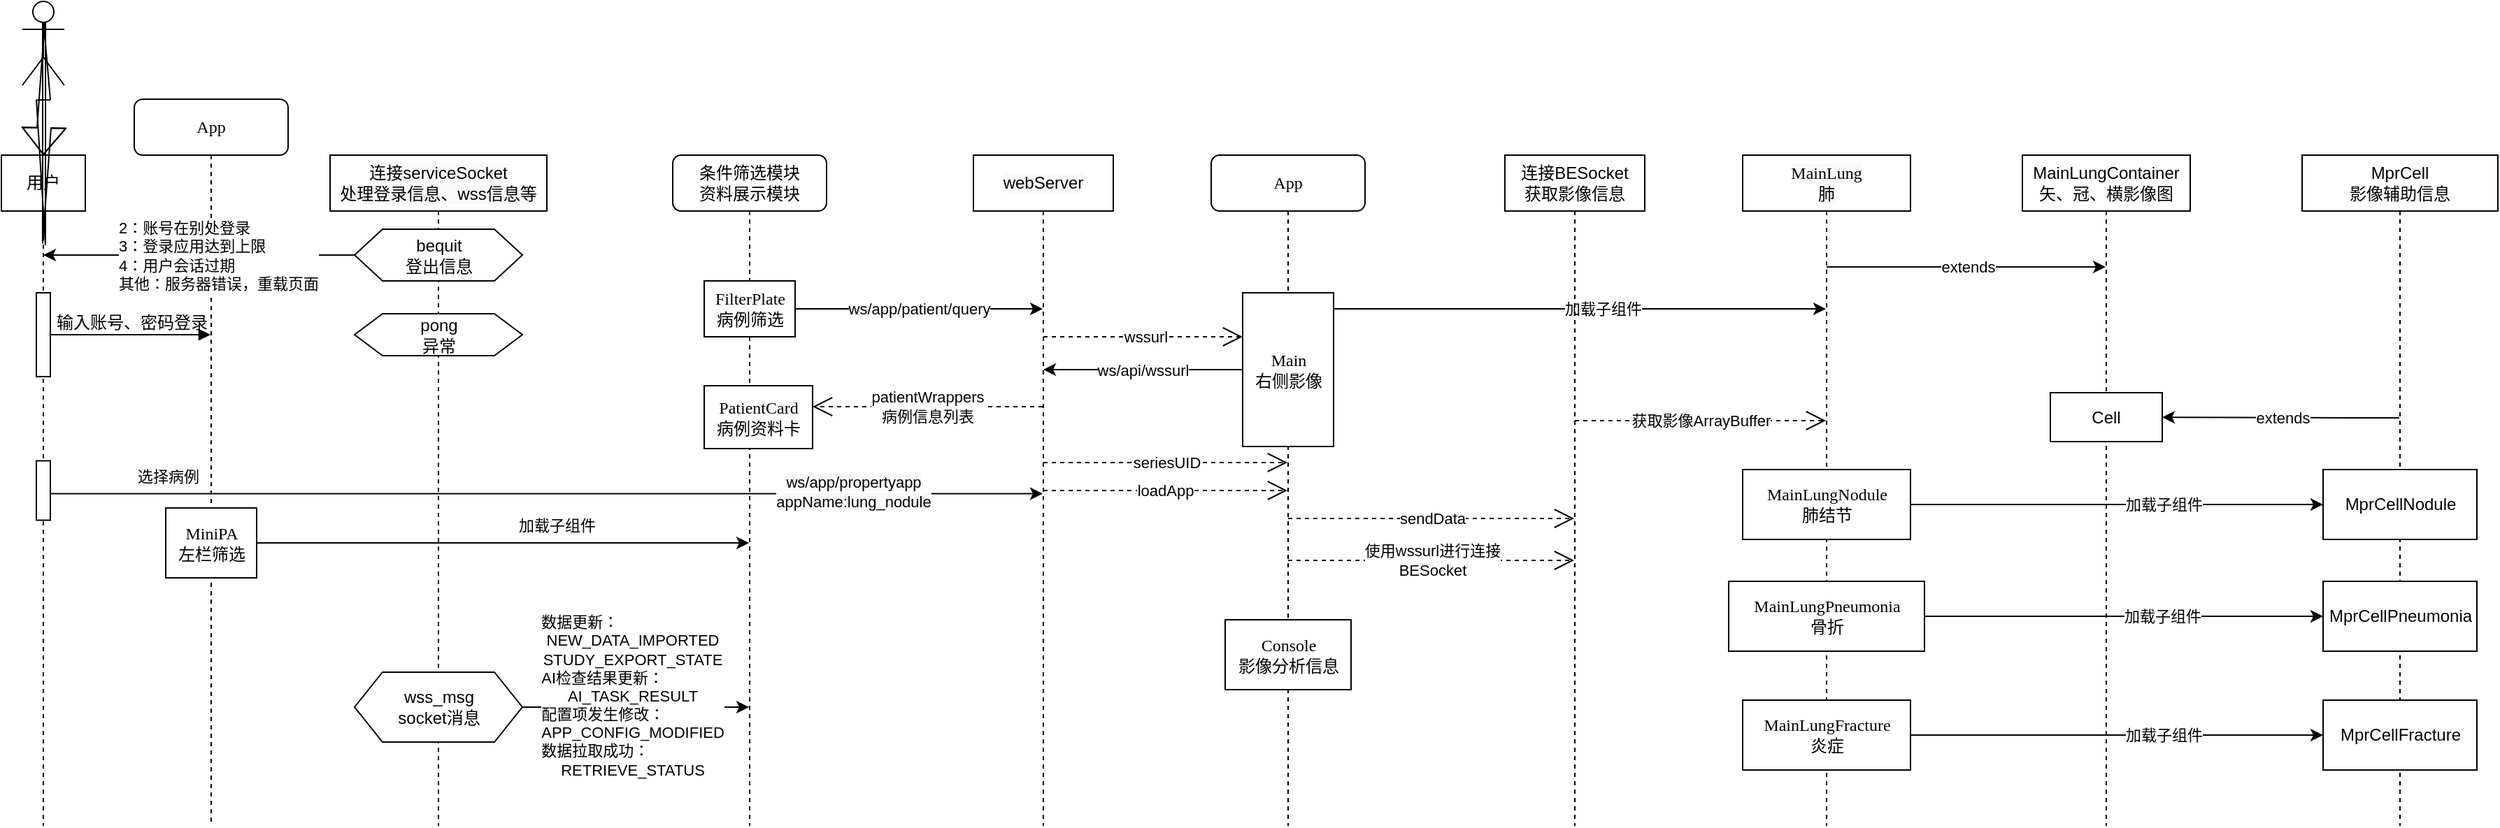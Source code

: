 <mxfile version="14.9.0" type="github">
  <diagram name="Page-1" id="13e1069c-82ec-6db2-03f1-153e76fe0fe0">
    <mxGraphModel dx="962" dy="495" grid="1" gridSize="10" guides="1" tooltips="1" connect="1" arrows="1" fold="1" page="1" pageScale="1" pageWidth="1100" pageHeight="850" background="none" math="0" shadow="0">
      <root>
        <mxCell id="0" />
        <mxCell id="1" parent="0" />
        <mxCell id="7baba1c4bc27f4b0-2" value="条件筛选模块&lt;br&gt;资料展示模块" style="shape=umlLifeline;perimeter=lifelinePerimeter;whiteSpace=wrap;html=1;container=1;collapsible=0;recursiveResize=0;outlineConnect=0;rounded=1;shadow=0;comic=0;labelBackgroundColor=none;strokeWidth=1;fontFamily=Verdana;fontSize=12;align=center;" parent="1" vertex="1">
          <mxGeometry x="495" y="120" width="110" height="480" as="geometry" />
        </mxCell>
        <mxCell id="7baba1c4bc27f4b0-10" value="FilterPlate&lt;br&gt;病例筛选" style="html=1;points=[];perimeter=orthogonalPerimeter;rounded=0;shadow=0;comic=0;labelBackgroundColor=none;strokeWidth=1;fontFamily=Verdana;fontSize=12;align=center;" parent="7baba1c4bc27f4b0-2" vertex="1">
          <mxGeometry x="22.5" y="90" width="65" height="40" as="geometry" />
        </mxCell>
        <mxCell id="CF_FWANQ5Wj2ceeT_asj-14" value="PatientCard&lt;br&gt;病例资料卡" style="html=1;points=[];perimeter=orthogonalPerimeter;rounded=0;shadow=0;comic=0;labelBackgroundColor=none;strokeWidth=1;fontFamily=Verdana;fontSize=12;align=center;" parent="7baba1c4bc27f4b0-2" vertex="1">
          <mxGeometry x="22.5" y="165" width="77.5" height="45" as="geometry" />
        </mxCell>
        <mxCell id="7baba1c4bc27f4b0-8" value="App" style="shape=umlLifeline;perimeter=lifelinePerimeter;whiteSpace=wrap;html=1;container=1;collapsible=0;recursiveResize=0;outlineConnect=0;rounded=1;shadow=0;comic=0;labelBackgroundColor=none;strokeWidth=1;fontFamily=Verdana;fontSize=12;align=center;" parent="1" vertex="1">
          <mxGeometry x="110" y="80" width="110" height="520" as="geometry" />
        </mxCell>
        <mxCell id="7baba1c4bc27f4b0-9" value="MiniPA&lt;br&gt;左栏筛选" style="html=1;points=[];perimeter=orthogonalPerimeter;rounded=0;shadow=0;comic=0;labelBackgroundColor=none;strokeWidth=1;fontFamily=Verdana;fontSize=12;align=center;" parent="7baba1c4bc27f4b0-8" vertex="1">
          <mxGeometry x="22.5" y="292.5" width="65" height="50" as="geometry" />
        </mxCell>
        <mxCell id="CF_FWANQ5Wj2ceeT_asj-6" value="&lt;span style=&quot;font-family: &amp;#34;helvetica&amp;#34;&quot;&gt;输入账号、密码登录&lt;/span&gt;" style="html=1;verticalAlign=bottom;endArrow=block;labelBackgroundColor=none;fontFamily=Verdana;fontSize=12;edgeStyle=elbowEdgeStyle;elbow=vertical;" parent="1" target="7baba1c4bc27f4b0-8" edge="1" source="CF_FWANQ5Wj2ceeT_asj-2">
          <mxGeometry relative="1" as="geometry">
            <mxPoint x="40" y="240" as="sourcePoint" />
            <mxPoint x="120" y="250" as="targetPoint" />
          </mxGeometry>
        </mxCell>
        <mxCell id="CF_FWANQ5Wj2ceeT_asj-12" value="" style="endArrow=classic;html=1;" parent="1" source="7baba1c4bc27f4b0-9" target="7baba1c4bc27f4b0-2" edge="1">
          <mxGeometry width="50" height="50" relative="1" as="geometry">
            <mxPoint x="310" y="230" as="sourcePoint" />
            <mxPoint x="360" y="180" as="targetPoint" />
          </mxGeometry>
        </mxCell>
        <mxCell id="CF_FWANQ5Wj2ceeT_asj-13" value="加载子组件" style="edgeLabel;html=1;align=center;verticalAlign=middle;resizable=0;points=[];" parent="CF_FWANQ5Wj2ceeT_asj-12" vertex="1" connectable="0">
          <mxGeometry x="0.298" y="-3" relative="1" as="geometry">
            <mxPoint x="-14" y="-16" as="offset" />
          </mxGeometry>
        </mxCell>
        <mxCell id="CF_FWANQ5Wj2ceeT_asj-16" value="ws/app/patient/query" style="endArrow=classic;html=1;startArrow=none;" parent="1" source="7baba1c4bc27f4b0-10" target="GgmhdhTbTPwPxOHPuyEN-118" edge="1">
          <mxGeometry width="50" height="50" relative="1" as="geometry">
            <mxPoint x="613.99" y="167.353" as="sourcePoint" />
            <mxPoint x="770" y="220" as="targetPoint" />
          </mxGeometry>
        </mxCell>
        <mxCell id="GgmhdhTbTPwPxOHPuyEN-7" value="App" style="shape=umlLifeline;perimeter=lifelinePerimeter;whiteSpace=wrap;html=1;container=1;collapsible=0;recursiveResize=0;outlineConnect=0;rounded=1;shadow=0;comic=0;labelBackgroundColor=none;strokeWidth=1;fontFamily=Verdana;fontSize=12;align=center;" vertex="1" parent="1">
          <mxGeometry x="880" y="120" width="110" height="480" as="geometry" />
        </mxCell>
        <mxCell id="GgmhdhTbTPwPxOHPuyEN-8" value="Console&lt;br&gt;影像分析信息" style="html=1;points=[];perimeter=orthogonalPerimeter;rounded=0;shadow=0;comic=0;labelBackgroundColor=none;strokeWidth=1;fontFamily=Verdana;fontSize=12;align=center;" vertex="1" parent="GgmhdhTbTPwPxOHPuyEN-7">
          <mxGeometry x="10" y="332.5" width="90" height="50" as="geometry" />
        </mxCell>
        <mxCell id="GgmhdhTbTPwPxOHPuyEN-9" value="Main&lt;br&gt;右侧影像" style="html=1;points=[];perimeter=orthogonalPerimeter;rounded=0;shadow=0;comic=0;labelBackgroundColor=none;strokeWidth=1;fontFamily=Verdana;fontSize=12;align=center;" vertex="1" parent="GgmhdhTbTPwPxOHPuyEN-7">
          <mxGeometry x="22.5" y="98.5" width="65" height="110" as="geometry" />
        </mxCell>
        <mxCell id="GgmhdhTbTPwPxOHPuyEN-19" value="loadApp" style="endArrow=open;endSize=12;dashed=1;html=1;" edge="1" parent="1" source="GgmhdhTbTPwPxOHPuyEN-118" target="GgmhdhTbTPwPxOHPuyEN-7">
          <mxGeometry x="-0.003" width="160" relative="1" as="geometry">
            <mxPoint x="774" y="390" as="sourcePoint" />
            <mxPoint x="923.99" y="210" as="targetPoint" />
            <mxPoint as="offset" />
          </mxGeometry>
        </mxCell>
        <mxCell id="GgmhdhTbTPwPxOHPuyEN-24" value="wssurl" style="endArrow=open;endSize=12;dashed=1;html=1;" edge="1" parent="1" source="GgmhdhTbTPwPxOHPuyEN-118" target="GgmhdhTbTPwPxOHPuyEN-9">
          <mxGeometry x="0.02" width="160" relative="1" as="geometry">
            <mxPoint x="773.99" y="290" as="sourcePoint" />
            <mxPoint x="833.99" y="240" as="targetPoint" />
            <Array as="points">
              <mxPoint x="870" y="250" />
            </Array>
            <mxPoint as="offset" />
          </mxGeometry>
        </mxCell>
        <mxCell id="GgmhdhTbTPwPxOHPuyEN-27" value="使用wssurl进行连接&lt;br&gt;BESocket" style="endArrow=open;endSize=12;dashed=1;html=1;" edge="1" parent="1" source="GgmhdhTbTPwPxOHPuyEN-7" target="GgmhdhTbTPwPxOHPuyEN-117">
          <mxGeometry width="160" relative="1" as="geometry">
            <mxPoint x="943.99" y="250" as="sourcePoint" />
            <mxPoint x="1113.99" y="280" as="targetPoint" />
            <Array as="points">
              <mxPoint x="1090" y="410" />
            </Array>
          </mxGeometry>
        </mxCell>
        <mxCell id="GgmhdhTbTPwPxOHPuyEN-30" value="" style="endArrow=classic;html=1;" edge="1" parent="1" source="GgmhdhTbTPwPxOHPuyEN-9" target="GgmhdhTbTPwPxOHPuyEN-116">
          <mxGeometry width="50" height="50" relative="1" as="geometry">
            <mxPoint x="964.49" y="250" as="sourcePoint" />
            <mxPoint x="1333" y="250" as="targetPoint" />
            <Array as="points">
              <mxPoint x="1240" y="230" />
            </Array>
          </mxGeometry>
        </mxCell>
        <mxCell id="GgmhdhTbTPwPxOHPuyEN-31" value="加载子组件" style="edgeLabel;html=1;align=center;verticalAlign=middle;resizable=0;points=[];" vertex="1" connectable="0" parent="GgmhdhTbTPwPxOHPuyEN-30">
          <mxGeometry x="-0.143" y="-1" relative="1" as="geometry">
            <mxPoint x="41" y="-1" as="offset" />
          </mxGeometry>
        </mxCell>
        <mxCell id="GgmhdhTbTPwPxOHPuyEN-51" value="" style="endArrow=none;dashed=1;html=1;startArrow=none;" edge="1" parent="1">
          <mxGeometry width="50" height="50" relative="1" as="geometry">
            <mxPoint x="1335" y="145" as="sourcePoint" />
            <mxPoint x="1335" y="130" as="targetPoint" />
          </mxGeometry>
        </mxCell>
        <mxCell id="GgmhdhTbTPwPxOHPuyEN-58" value="extends" style="endArrow=classic;html=1;" edge="1" parent="1" source="GgmhdhTbTPwPxOHPuyEN-116" target="GgmhdhTbTPwPxOHPuyEN-115">
          <mxGeometry x="0.005" width="50" height="50" relative="1" as="geometry">
            <mxPoint x="1334" y="200" as="sourcePoint" />
            <mxPoint x="1494" y="200" as="targetPoint" />
            <Array as="points">
              <mxPoint x="1450" y="200" />
            </Array>
            <mxPoint x="1" as="offset" />
          </mxGeometry>
        </mxCell>
        <mxCell id="GgmhdhTbTPwPxOHPuyEN-61" value="获取影像ArrayBuffer" style="endArrow=open;endSize=12;dashed=1;html=1;" edge="1" parent="1" source="GgmhdhTbTPwPxOHPuyEN-117" target="GgmhdhTbTPwPxOHPuyEN-116">
          <mxGeometry width="160" relative="1" as="geometry">
            <mxPoint x="1120" y="310" as="sourcePoint" />
            <mxPoint x="1334" y="310" as="targetPoint" />
            <Array as="points">
              <mxPoint x="1140" y="310" />
            </Array>
          </mxGeometry>
        </mxCell>
        <mxCell id="GgmhdhTbTPwPxOHPuyEN-68" value="patientWrappers&lt;br&gt;病例信息列表" style="endArrow=open;endSize=12;dashed=1;html=1;" edge="1" parent="1" source="GgmhdhTbTPwPxOHPuyEN-118" target="CF_FWANQ5Wj2ceeT_asj-14">
          <mxGeometry width="160" relative="1" as="geometry">
            <mxPoint x="770" y="308" as="sourcePoint" />
            <mxPoint x="723.99" y="380" as="targetPoint" />
            <Array as="points">
              <mxPoint x="740" y="300" />
            </Array>
          </mxGeometry>
        </mxCell>
        <mxCell id="GgmhdhTbTPwPxOHPuyEN-70" value="选择病例" style="endArrow=classic;html=1;exitX=0.9;exitY=0.553;exitDx=0;exitDy=0;exitPerimeter=0;" edge="1" parent="1" source="GgmhdhTbTPwPxOHPuyEN-73" target="GgmhdhTbTPwPxOHPuyEN-118">
          <mxGeometry x="-0.761" y="12" width="50" height="50" relative="1" as="geometry">
            <mxPoint x="30" y="358.53" as="sourcePoint" />
            <mxPoint x="770" y="362" as="targetPoint" />
            <mxPoint as="offset" />
          </mxGeometry>
        </mxCell>
        <mxCell id="GgmhdhTbTPwPxOHPuyEN-84" value="Text" style="edgeLabel;html=1;align=center;verticalAlign=middle;resizable=0;points=[];" vertex="1" connectable="0" parent="GgmhdhTbTPwPxOHPuyEN-70">
          <mxGeometry x="0.592" y="-1" relative="1" as="geometry">
            <mxPoint as="offset" />
          </mxGeometry>
        </mxCell>
        <mxCell id="GgmhdhTbTPwPxOHPuyEN-85" value="&lt;span style=&quot;background-color: rgb(248 , 249 , 250)&quot;&gt;ws/app/propertyapp&lt;/span&gt;&lt;br&gt;&lt;span style=&quot;background-color: rgb(248 , 249 , 250)&quot;&gt;appName:lung_nodule&lt;/span&gt;" style="edgeLabel;html=1;align=center;verticalAlign=middle;resizable=0;points=[];" vertex="1" connectable="0" parent="GgmhdhTbTPwPxOHPuyEN-70">
          <mxGeometry x="0.595" y="-3" relative="1" as="geometry">
            <mxPoint x="8" y="-5" as="offset" />
          </mxGeometry>
        </mxCell>
        <mxCell id="GgmhdhTbTPwPxOHPuyEN-75" value="seriesUID" style="endArrow=open;endSize=12;dashed=1;html=1;" edge="1" parent="1" source="GgmhdhTbTPwPxOHPuyEN-118" target="GgmhdhTbTPwPxOHPuyEN-7">
          <mxGeometry width="160" relative="1" as="geometry">
            <mxPoint x="759.5" y="342" as="sourcePoint" />
            <mxPoint x="934.5" y="342" as="targetPoint" />
            <Array as="points">
              <mxPoint x="810" y="340" />
            </Array>
          </mxGeometry>
        </mxCell>
        <mxCell id="GgmhdhTbTPwPxOHPuyEN-76" value="&lt;span style=&quot;color: rgb(0 , 0 , 0) ; font-family: &amp;#34;helvetica&amp;#34; ; font-size: 11px ; font-style: normal ; font-weight: 400 ; letter-spacing: normal ; text-align: center ; text-indent: 0px ; text-transform: none ; word-spacing: 0px ; background-color: rgb(255 , 255 , 255) ; display: inline ; float: none&quot;&gt;ws/api/wssurl&lt;/span&gt;" style="endArrow=classic;html=1;" edge="1" parent="1" source="GgmhdhTbTPwPxOHPuyEN-9" target="GgmhdhTbTPwPxOHPuyEN-118">
          <mxGeometry width="50" height="50" relative="1" as="geometry">
            <mxPoint x="773.99" y="310" as="sourcePoint" />
            <mxPoint x="773.99" y="320" as="targetPoint" />
            <Array as="points" />
          </mxGeometry>
        </mxCell>
        <mxCell id="GgmhdhTbTPwPxOHPuyEN-91" value="" style="endArrow=classic;html=1;" edge="1" parent="1" source="GgmhdhTbTPwPxOHPuyEN-88" target="GgmhdhTbTPwPxOHPuyEN-121">
          <mxGeometry width="50" height="50" relative="1" as="geometry">
            <mxPoint x="240" y="196" as="sourcePoint" />
            <mxPoint x="30" y="186" as="targetPoint" />
          </mxGeometry>
        </mxCell>
        <mxCell id="GgmhdhTbTPwPxOHPuyEN-92" value="&lt;div style=&quot;text-align: left&quot;&gt;2：账号在别处登录&lt;/div&gt;&lt;div style=&quot;text-align: left&quot;&gt;3：登录应用达到上限&lt;/div&gt;&lt;div style=&quot;text-align: left&quot;&gt;4：用户会话过期&lt;/div&gt;&lt;div style=&quot;text-align: left&quot;&gt;其他：服务器错误，重载页面&lt;/div&gt;" style="edgeLabel;html=1;align=center;verticalAlign=middle;resizable=0;points=[];" vertex="1" connectable="0" parent="GgmhdhTbTPwPxOHPuyEN-91">
          <mxGeometry x="-0.283" relative="1" as="geometry">
            <mxPoint x="-18" as="offset" />
          </mxGeometry>
        </mxCell>
        <mxCell id="GgmhdhTbTPwPxOHPuyEN-93" value="" style="endArrow=classic;html=1;" edge="1" parent="1" source="GgmhdhTbTPwPxOHPuyEN-90" target="7baba1c4bc27f4b0-2">
          <mxGeometry width="50" height="50" relative="1" as="geometry">
            <mxPoint x="390" y="410" as="sourcePoint" />
            <mxPoint x="440" y="360" as="targetPoint" />
          </mxGeometry>
        </mxCell>
        <mxCell id="GgmhdhTbTPwPxOHPuyEN-94" value="&lt;div style=&quot;text-align: left&quot;&gt;数据更新：&lt;/div&gt;NEW_DATA_IMPORTED&lt;br&gt;&lt;span style=&quot;font-size: 11px&quot;&gt;STUDY_EXPORT_STATE&lt;br&gt;&lt;div style=&quot;text-align: left&quot;&gt;AI检查结果更新：&lt;/div&gt;&lt;/span&gt;AI_TASK_RESULT&lt;br&gt;&lt;div style=&quot;text-align: left&quot;&gt;配置项发生修改：&lt;/div&gt;&lt;div&gt;&lt;span style=&quot;font-size: 11px&quot;&gt;APP_CONFIG_MODIFIED&lt;/span&gt;&lt;br&gt;&lt;/div&gt;&lt;div style=&quot;text-align: left&quot;&gt;&lt;span style=&quot;font-size: 11px&quot;&gt;数据拉取成功：&lt;/span&gt;&lt;/div&gt;&lt;div&gt;&lt;span style=&quot;font-size: 11px&quot;&gt;RETRIEVE_STATUS&lt;/span&gt;&lt;br&gt;&lt;/div&gt;" style="edgeLabel;html=1;align=center;verticalAlign=middle;resizable=0;points=[];" vertex="1" connectable="0" parent="GgmhdhTbTPwPxOHPuyEN-93">
          <mxGeometry x="-0.211" y="1" relative="1" as="geometry">
            <mxPoint x="14" y="-7" as="offset" />
          </mxGeometry>
        </mxCell>
        <mxCell id="GgmhdhTbTPwPxOHPuyEN-110" value="" style="endArrow=classic;html=1;" edge="1" parent="1" source="GgmhdhTbTPwPxOHPuyEN-46" target="GgmhdhTbTPwPxOHPuyEN-126">
          <mxGeometry width="50" height="50" relative="1" as="geometry">
            <mxPoint x="1335" y="270" as="sourcePoint" />
            <mxPoint x="1650" y="370" as="targetPoint" />
          </mxGeometry>
        </mxCell>
        <mxCell id="GgmhdhTbTPwPxOHPuyEN-111" value="加载子组件" style="edgeLabel;html=1;align=center;verticalAlign=middle;resizable=0;points=[];" vertex="1" connectable="0" parent="GgmhdhTbTPwPxOHPuyEN-110">
          <mxGeometry x="-0.143" y="-1" relative="1" as="geometry">
            <mxPoint x="54" y="-1" as="offset" />
          </mxGeometry>
        </mxCell>
        <mxCell id="GgmhdhTbTPwPxOHPuyEN-114" value="MprCell&lt;br&gt;影像辅助信息" style="shape=umlLifeline;perimeter=lifelinePerimeter;whiteSpace=wrap;html=1;container=1;collapsible=0;recursiveResize=0;outlineConnect=0;" vertex="1" parent="1">
          <mxGeometry x="1660" y="120" width="140" height="480" as="geometry" />
        </mxCell>
        <mxCell id="GgmhdhTbTPwPxOHPuyEN-126" value="MprCellNodule" style="html=1;" vertex="1" parent="GgmhdhTbTPwPxOHPuyEN-114">
          <mxGeometry x="15" y="225" width="110" height="50" as="geometry" />
        </mxCell>
        <mxCell id="GgmhdhTbTPwPxOHPuyEN-115" value="&lt;span style=&quot;font-family: &amp;#34;helvetica&amp;#34;&quot;&gt;MainLungContainer&lt;br&gt;&lt;/span&gt;矢、冠、横影像图" style="shape=umlLifeline;perimeter=lifelinePerimeter;whiteSpace=wrap;html=1;container=1;collapsible=0;recursiveResize=0;outlineConnect=0;" vertex="1" parent="1">
          <mxGeometry x="1460" y="120" width="120" height="480" as="geometry" />
        </mxCell>
        <mxCell id="GgmhdhTbTPwPxOHPuyEN-60" value="Cell" style="rounded=0;whiteSpace=wrap;html=1;" vertex="1" parent="GgmhdhTbTPwPxOHPuyEN-115">
          <mxGeometry x="20" y="170" width="80" height="35" as="geometry" />
        </mxCell>
        <mxCell id="GgmhdhTbTPwPxOHPuyEN-116" value="&#xa;&#xa;&lt;span style=&quot;color: rgb(0, 0, 0); font-family: verdana; font-size: 12px; font-style: normal; font-weight: 400; letter-spacing: normal; text-align: center; text-indent: 0px; text-transform: none; word-spacing: 0px; background-color: rgb(248, 249, 250); display: inline; float: none;&quot;&gt;MainLung&lt;/span&gt;&lt;br style=&quot;color: rgb(0, 0, 0); font-family: verdana; font-size: 12px; font-style: normal; font-weight: 400; letter-spacing: normal; text-align: center; text-indent: 0px; text-transform: none; word-spacing: 0px; background-color: rgb(248, 249, 250);&quot;&gt;&lt;span style=&quot;color: rgb(0, 0, 0); font-family: verdana; font-size: 12px; font-style: normal; font-weight: 400; letter-spacing: normal; text-align: center; text-indent: 0px; text-transform: none; word-spacing: 0px; background-color: rgb(248, 249, 250); display: inline; float: none;&quot;&gt;肺&lt;/span&gt;&#xa;&#xa;" style="shape=umlLifeline;perimeter=lifelinePerimeter;whiteSpace=wrap;html=1;container=1;collapsible=0;recursiveResize=0;outlineConnect=0;" vertex="1" parent="1">
          <mxGeometry x="1260" y="120" width="120" height="480" as="geometry" />
        </mxCell>
        <mxCell id="GgmhdhTbTPwPxOHPuyEN-46" value="MainLungNodule&lt;br&gt;肺结节" style="html=1;points=[];perimeter=orthogonalPerimeter;rounded=0;shadow=0;comic=0;labelBackgroundColor=none;strokeWidth=1;fontFamily=Verdana;fontSize=12;align=center;" vertex="1" parent="GgmhdhTbTPwPxOHPuyEN-116">
          <mxGeometry y="225" width="120" height="50" as="geometry" />
        </mxCell>
        <mxCell id="GgmhdhTbTPwPxOHPuyEN-47" value="MainLungPneumonia&lt;br&gt;骨折" style="html=1;points=[];perimeter=orthogonalPerimeter;rounded=0;shadow=0;comic=0;labelBackgroundColor=none;strokeWidth=1;fontFamily=Verdana;fontSize=12;align=center;" vertex="1" parent="GgmhdhTbTPwPxOHPuyEN-116">
          <mxGeometry x="-10" y="305" width="140" height="50" as="geometry" />
        </mxCell>
        <mxCell id="GgmhdhTbTPwPxOHPuyEN-48" value="MainLungFracture&lt;br&gt;炎症" style="html=1;points=[];perimeter=orthogonalPerimeter;rounded=0;shadow=0;comic=0;labelBackgroundColor=none;strokeWidth=1;fontFamily=Verdana;fontSize=12;align=center;" vertex="1" parent="GgmhdhTbTPwPxOHPuyEN-116">
          <mxGeometry y="390" width="120" height="50" as="geometry" />
        </mxCell>
        <mxCell id="GgmhdhTbTPwPxOHPuyEN-117" value="连接BESocket&lt;br&gt;获取影像信息" style="shape=umlLifeline;perimeter=lifelinePerimeter;whiteSpace=wrap;html=1;container=1;collapsible=0;recursiveResize=0;outlineConnect=0;" vertex="1" parent="1">
          <mxGeometry x="1090" y="120" width="100" height="480" as="geometry" />
        </mxCell>
        <mxCell id="GgmhdhTbTPwPxOHPuyEN-118" value="&#xa;&#xa;&lt;span style=&quot;color: rgb(0, 0, 0); font-family: helvetica; font-size: 12px; font-style: normal; font-weight: 400; letter-spacing: normal; text-align: center; text-indent: 0px; text-transform: none; word-spacing: 0px; background-color: rgb(248, 249, 250); display: inline; float: none;&quot;&gt;webServer&lt;/span&gt;&#xa;&#xa;" style="shape=umlLifeline;perimeter=lifelinePerimeter;whiteSpace=wrap;html=1;container=1;collapsible=0;recursiveResize=0;outlineConnect=0;" vertex="1" parent="1">
          <mxGeometry x="710" y="120" width="100" height="480" as="geometry" />
        </mxCell>
        <mxCell id="GgmhdhTbTPwPxOHPuyEN-119" value="&#xa;&#xa;&lt;span style=&quot;color: rgb(0, 0, 0); font-family: helvetica; font-size: 12px; font-style: normal; font-weight: 400; letter-spacing: normal; text-align: center; text-indent: 0px; text-transform: none; word-spacing: 0px; background-color: rgb(248, 249, 250); display: inline; float: none;&quot;&gt;连接serviceSocket&lt;/span&gt;&lt;br style=&quot;color: rgb(0, 0, 0); font-family: helvetica; font-size: 12px; font-style: normal; font-weight: 400; letter-spacing: normal; text-align: center; text-indent: 0px; text-transform: none; word-spacing: 0px; background-color: rgb(248, 249, 250);&quot;&gt;&lt;span style=&quot;color: rgb(0, 0, 0); font-family: helvetica; font-size: 12px; font-style: normal; font-weight: 400; letter-spacing: normal; text-align: center; text-indent: 0px; text-transform: none; word-spacing: 0px; background-color: rgb(248, 249, 250); display: inline; float: none;&quot;&gt;处理登录信息、wss信息等&lt;/span&gt;&#xa;&#xa;" style="shape=umlLifeline;perimeter=lifelinePerimeter;whiteSpace=wrap;html=1;container=1;collapsible=0;recursiveResize=0;outlineConnect=0;" vertex="1" parent="1">
          <mxGeometry x="250" y="120" width="155" height="480" as="geometry" />
        </mxCell>
        <mxCell id="GgmhdhTbTPwPxOHPuyEN-88" value="bequit&lt;br&gt;登出信息" style="shape=hexagon;perimeter=hexagonPerimeter2;whiteSpace=wrap;html=1;fixedSize=1;" vertex="1" parent="GgmhdhTbTPwPxOHPuyEN-119">
          <mxGeometry x="17.5" y="53" width="120" height="37" as="geometry" />
        </mxCell>
        <mxCell id="GgmhdhTbTPwPxOHPuyEN-89" value="pong&lt;br&gt;异常" style="shape=hexagon;perimeter=hexagonPerimeter2;whiteSpace=wrap;html=1;fixedSize=1;" vertex="1" parent="GgmhdhTbTPwPxOHPuyEN-119">
          <mxGeometry x="17.5" y="113.5" width="120" height="30" as="geometry" />
        </mxCell>
        <mxCell id="GgmhdhTbTPwPxOHPuyEN-90" value="wss_msg&lt;br&gt;socket消息" style="shape=hexagon;perimeter=hexagonPerimeter2;whiteSpace=wrap;html=1;fixedSize=1;" vertex="1" parent="GgmhdhTbTPwPxOHPuyEN-119">
          <mxGeometry x="17.5" y="370" width="120" height="50" as="geometry" />
        </mxCell>
        <mxCell id="GgmhdhTbTPwPxOHPuyEN-121" value="用户" style="shape=umlLifeline;perimeter=lifelinePerimeter;whiteSpace=wrap;html=1;container=1;collapsible=0;recursiveResize=0;outlineConnect=0;" vertex="1" parent="1">
          <mxGeometry x="15" y="120" width="60" height="480" as="geometry" />
        </mxCell>
        <mxCell id="CF_FWANQ5Wj2ceeT_asj-2" value="" style="html=1;points=[];perimeter=orthogonalPerimeter;rounded=0;shadow=0;comic=0;labelBackgroundColor=none;strokeWidth=1;fontFamily=Verdana;fontSize=12;align=center;" parent="GgmhdhTbTPwPxOHPuyEN-121" vertex="1">
          <mxGeometry x="25" y="98.5" width="10" height="60" as="geometry" />
        </mxCell>
        <mxCell id="GgmhdhTbTPwPxOHPuyEN-73" value="" style="html=1;points=[];perimeter=orthogonalPerimeter;rounded=0;shadow=0;comic=0;labelBackgroundColor=none;strokeWidth=1;fontFamily=Verdana;fontSize=12;align=center;" vertex="1" parent="GgmhdhTbTPwPxOHPuyEN-121">
          <mxGeometry x="25" y="218.75" width="10" height="42.5" as="geometry" />
        </mxCell>
        <mxCell id="GgmhdhTbTPwPxOHPuyEN-125" style="edgeStyle=orthogonalEdgeStyle;shape=flexArrow;rounded=0;orthogonalLoop=1;jettySize=auto;html=1;" edge="1" parent="1">
          <mxGeometry relative="1" as="geometry">
            <mxPoint x="45" y="120" as="targetPoint" />
            <mxPoint x="45" y="80" as="sourcePoint" />
          </mxGeometry>
        </mxCell>
        <mxCell id="GgmhdhTbTPwPxOHPuyEN-122" value="" style="shape=umlActor;verticalLabelPosition=bottom;verticalAlign=top;html=1;" vertex="1" parent="1">
          <mxGeometry x="30" y="10" width="30" height="60" as="geometry" />
        </mxCell>
        <mxCell id="GgmhdhTbTPwPxOHPuyEN-128" value="MprCellPneumonia" style="html=1;" vertex="1" parent="1">
          <mxGeometry x="1675" y="425" width="110" height="50" as="geometry" />
        </mxCell>
        <mxCell id="GgmhdhTbTPwPxOHPuyEN-129" value="MprCellFracture" style="html=1;" vertex="1" parent="1">
          <mxGeometry x="1675" y="510" width="110" height="50" as="geometry" />
        </mxCell>
        <mxCell id="GgmhdhTbTPwPxOHPuyEN-130" value="" style="endArrow=classic;html=1;" edge="1" parent="1" source="GgmhdhTbTPwPxOHPuyEN-47" target="GgmhdhTbTPwPxOHPuyEN-128">
          <mxGeometry width="50" height="50" relative="1" as="geometry">
            <mxPoint x="1390" y="380" as="sourcePoint" />
            <mxPoint x="1685" y="380" as="targetPoint" />
          </mxGeometry>
        </mxCell>
        <mxCell id="GgmhdhTbTPwPxOHPuyEN-131" value="加载子组件" style="edgeLabel;html=1;align=center;verticalAlign=middle;resizable=0;points=[];" vertex="1" connectable="0" parent="GgmhdhTbTPwPxOHPuyEN-130">
          <mxGeometry x="-0.143" y="-1" relative="1" as="geometry">
            <mxPoint x="48" y="-1" as="offset" />
          </mxGeometry>
        </mxCell>
        <mxCell id="GgmhdhTbTPwPxOHPuyEN-132" value="" style="endArrow=classic;html=1;" edge="1" parent="1" source="GgmhdhTbTPwPxOHPuyEN-48" target="GgmhdhTbTPwPxOHPuyEN-129">
          <mxGeometry width="50" height="50" relative="1" as="geometry">
            <mxPoint x="1400" y="460" as="sourcePoint" />
            <mxPoint x="1685" y="460" as="targetPoint" />
          </mxGeometry>
        </mxCell>
        <mxCell id="GgmhdhTbTPwPxOHPuyEN-133" value="加载子组件" style="edgeLabel;html=1;align=center;verticalAlign=middle;resizable=0;points=[];" vertex="1" connectable="0" parent="GgmhdhTbTPwPxOHPuyEN-132">
          <mxGeometry x="-0.143" y="-1" relative="1" as="geometry">
            <mxPoint x="54" y="-1" as="offset" />
          </mxGeometry>
        </mxCell>
        <mxCell id="GgmhdhTbTPwPxOHPuyEN-134" value="extends" style="endArrow=classic;html=1;" edge="1" parent="1" source="GgmhdhTbTPwPxOHPuyEN-114" target="GgmhdhTbTPwPxOHPuyEN-60">
          <mxGeometry x="0.005" width="50" height="50" relative="1" as="geometry">
            <mxPoint x="1329.5" y="210" as="sourcePoint" />
            <mxPoint x="1529.5" y="210" as="targetPoint" />
            <Array as="points">
              <mxPoint x="1700" y="308" />
            </Array>
            <mxPoint x="1" as="offset" />
          </mxGeometry>
        </mxCell>
        <mxCell id="GgmhdhTbTPwPxOHPuyEN-135" value="sendData" style="endArrow=open;endSize=12;dashed=1;html=1;" edge="1" parent="1" source="GgmhdhTbTPwPxOHPuyEN-7" target="GgmhdhTbTPwPxOHPuyEN-117">
          <mxGeometry width="160" relative="1" as="geometry">
            <mxPoint x="939.997" y="380" as="sourcePoint" />
            <mxPoint x="1144.83" y="380" as="targetPoint" />
            <Array as="points">
              <mxPoint x="1095.33" y="380" />
            </Array>
          </mxGeometry>
        </mxCell>
      </root>
    </mxGraphModel>
  </diagram>
</mxfile>

